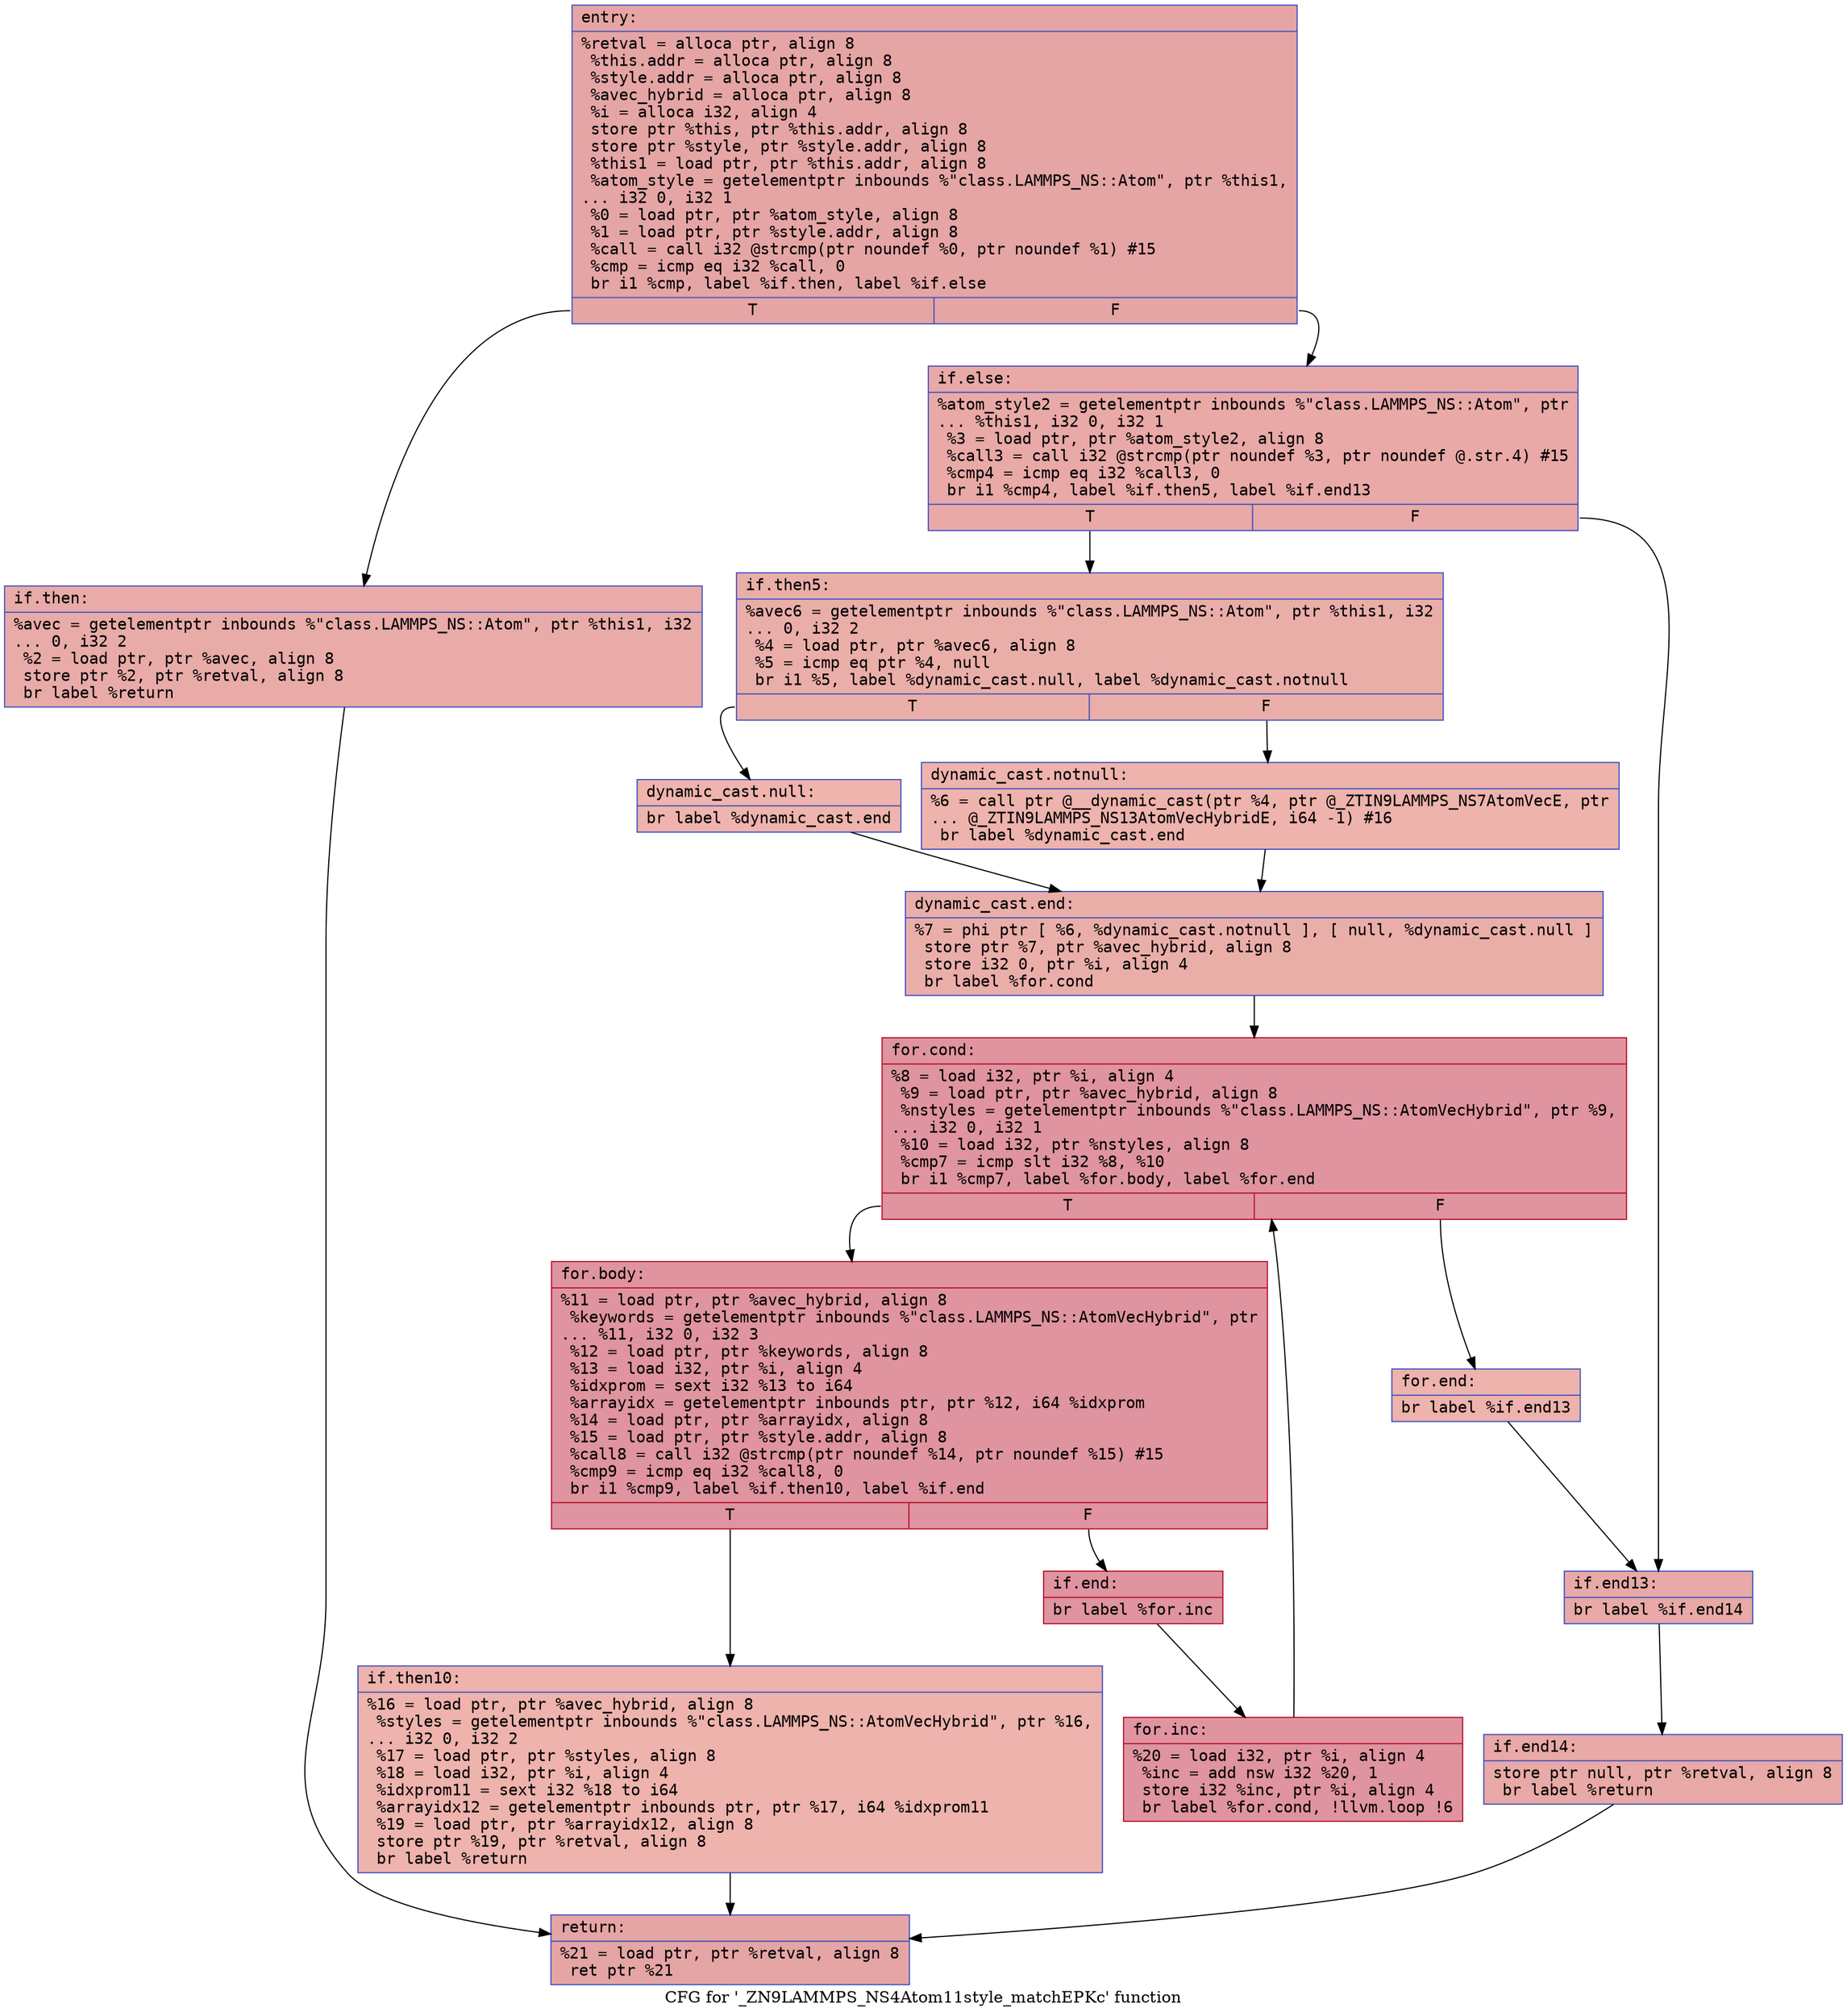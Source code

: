 digraph "CFG for '_ZN9LAMMPS_NS4Atom11style_matchEPKc' function" {
	label="CFG for '_ZN9LAMMPS_NS4Atom11style_matchEPKc' function";

	Node0x55aea8e1ce10 [shape=record,color="#3d50c3ff", style=filled, fillcolor="#c5333470" fontname="Courier",label="{entry:\l|  %retval = alloca ptr, align 8\l  %this.addr = alloca ptr, align 8\l  %style.addr = alloca ptr, align 8\l  %avec_hybrid = alloca ptr, align 8\l  %i = alloca i32, align 4\l  store ptr %this, ptr %this.addr, align 8\l  store ptr %style, ptr %style.addr, align 8\l  %this1 = load ptr, ptr %this.addr, align 8\l  %atom_style = getelementptr inbounds %\"class.LAMMPS_NS::Atom\", ptr %this1,\l... i32 0, i32 1\l  %0 = load ptr, ptr %atom_style, align 8\l  %1 = load ptr, ptr %style.addr, align 8\l  %call = call i32 @strcmp(ptr noundef %0, ptr noundef %1) #15\l  %cmp = icmp eq i32 %call, 0\l  br i1 %cmp, label %if.then, label %if.else\l|{<s0>T|<s1>F}}"];
	Node0x55aea8e1ce10:s0 -> Node0x55aea8e1d920[tooltip="entry -> if.then\nProbability 37.50%" ];
	Node0x55aea8e1ce10:s1 -> Node0x55aea8e1db30[tooltip="entry -> if.else\nProbability 62.50%" ];
	Node0x55aea8e1d920 [shape=record,color="#3d50c3ff", style=filled, fillcolor="#cc403a70" fontname="Courier",label="{if.then:\l|  %avec = getelementptr inbounds %\"class.LAMMPS_NS::Atom\", ptr %this1, i32\l... 0, i32 2\l  %2 = load ptr, ptr %avec, align 8\l  store ptr %2, ptr %retval, align 8\l  br label %return\l}"];
	Node0x55aea8e1d920 -> Node0x55aea8e1de50[tooltip="if.then -> return\nProbability 100.00%" ];
	Node0x55aea8e1db30 [shape=record,color="#3d50c3ff", style=filled, fillcolor="#ca3b3770" fontname="Courier",label="{if.else:\l|  %atom_style2 = getelementptr inbounds %\"class.LAMMPS_NS::Atom\", ptr\l... %this1, i32 0, i32 1\l  %3 = load ptr, ptr %atom_style2, align 8\l  %call3 = call i32 @strcmp(ptr noundef %3, ptr noundef @.str.4) #15\l  %cmp4 = icmp eq i32 %call3, 0\l  br i1 %cmp4, label %if.then5, label %if.end13\l|{<s0>T|<s1>F}}"];
	Node0x55aea8e1db30:s0 -> Node0x55aea8e1e2a0[tooltip="if.else -> if.then5\nProbability 37.50%" ];
	Node0x55aea8e1db30:s1 -> Node0x55aea8e1e320[tooltip="if.else -> if.end13\nProbability 62.50%" ];
	Node0x55aea8e1e2a0 [shape=record,color="#3d50c3ff", style=filled, fillcolor="#d0473d70" fontname="Courier",label="{if.then5:\l|  %avec6 = getelementptr inbounds %\"class.LAMMPS_NS::Atom\", ptr %this1, i32\l... 0, i32 2\l  %4 = load ptr, ptr %avec6, align 8\l  %5 = icmp eq ptr %4, null\l  br i1 %5, label %dynamic_cast.null, label %dynamic_cast.notnull\l|{<s0>T|<s1>F}}"];
	Node0x55aea8e1e2a0:s0 -> Node0x55aea8e1e670[tooltip="if.then5 -> dynamic_cast.null\nProbability 37.50%" ];
	Node0x55aea8e1e2a0:s1 -> Node0x55aea8e1e710[tooltip="if.then5 -> dynamic_cast.notnull\nProbability 62.50%" ];
	Node0x55aea8e1e710 [shape=record,color="#3d50c3ff", style=filled, fillcolor="#d6524470" fontname="Courier",label="{dynamic_cast.notnull:\l|  %6 = call ptr @__dynamic_cast(ptr %4, ptr @_ZTIN9LAMMPS_NS7AtomVecE, ptr\l... @_ZTIN9LAMMPS_NS13AtomVecHybridE, i64 -1) #16\l  br label %dynamic_cast.end\l}"];
	Node0x55aea8e1e710 -> Node0x55aea8e1eab0[tooltip="dynamic_cast.notnull -> dynamic_cast.end\nProbability 100.00%" ];
	Node0x55aea8e1e670 [shape=record,color="#3d50c3ff", style=filled, fillcolor="#d8564670" fontname="Courier",label="{dynamic_cast.null:\l|  br label %dynamic_cast.end\l}"];
	Node0x55aea8e1e670 -> Node0x55aea8e1eab0[tooltip="dynamic_cast.null -> dynamic_cast.end\nProbability 100.00%" ];
	Node0x55aea8e1eab0 [shape=record,color="#3d50c3ff", style=filled, fillcolor="#d0473d70" fontname="Courier",label="{dynamic_cast.end:\l|  %7 = phi ptr [ %6, %dynamic_cast.notnull ], [ null, %dynamic_cast.null ]\l  store ptr %7, ptr %avec_hybrid, align 8\l  store i32 0, ptr %i, align 4\l  br label %for.cond\l}"];
	Node0x55aea8e1eab0 -> Node0x55aea8e1daa0[tooltip="dynamic_cast.end -> for.cond\nProbability 100.00%" ];
	Node0x55aea8e1daa0 [shape=record,color="#b70d28ff", style=filled, fillcolor="#b70d2870" fontname="Courier",label="{for.cond:\l|  %8 = load i32, ptr %i, align 4\l  %9 = load ptr, ptr %avec_hybrid, align 8\l  %nstyles = getelementptr inbounds %\"class.LAMMPS_NS::AtomVecHybrid\", ptr %9,\l... i32 0, i32 1\l  %10 = load i32, ptr %nstyles, align 8\l  %cmp7 = icmp slt i32 %8, %10\l  br i1 %cmp7, label %for.body, label %for.end\l|{<s0>T|<s1>F}}"];
	Node0x55aea8e1daa0:s0 -> Node0x55aea8e1f300[tooltip="for.cond -> for.body\nProbability 96.88%" ];
	Node0x55aea8e1daa0:s1 -> Node0x55aea8e1f350[tooltip="for.cond -> for.end\nProbability 3.12%" ];
	Node0x55aea8e1f300 [shape=record,color="#b70d28ff", style=filled, fillcolor="#b70d2870" fontname="Courier",label="{for.body:\l|  %11 = load ptr, ptr %avec_hybrid, align 8\l  %keywords = getelementptr inbounds %\"class.LAMMPS_NS::AtomVecHybrid\", ptr\l... %11, i32 0, i32 3\l  %12 = load ptr, ptr %keywords, align 8\l  %13 = load i32, ptr %i, align 4\l  %idxprom = sext i32 %13 to i64\l  %arrayidx = getelementptr inbounds ptr, ptr %12, i64 %idxprom\l  %14 = load ptr, ptr %arrayidx, align 8\l  %15 = load ptr, ptr %style.addr, align 8\l  %call8 = call i32 @strcmp(ptr noundef %14, ptr noundef %15) #15\l  %cmp9 = icmp eq i32 %call8, 0\l  br i1 %cmp9, label %if.then10, label %if.end\l|{<s0>T|<s1>F}}"];
	Node0x55aea8e1f300:s0 -> Node0x55aea8e1fb10[tooltip="for.body -> if.then10\nProbability 3.12%" ];
	Node0x55aea8e1f300:s1 -> Node0x55aea8e1fb90[tooltip="for.body -> if.end\nProbability 96.88%" ];
	Node0x55aea8e1fb10 [shape=record,color="#3d50c3ff", style=filled, fillcolor="#d6524470" fontname="Courier",label="{if.then10:\l|  %16 = load ptr, ptr %avec_hybrid, align 8\l  %styles = getelementptr inbounds %\"class.LAMMPS_NS::AtomVecHybrid\", ptr %16,\l... i32 0, i32 2\l  %17 = load ptr, ptr %styles, align 8\l  %18 = load i32, ptr %i, align 4\l  %idxprom11 = sext i32 %18 to i64\l  %arrayidx12 = getelementptr inbounds ptr, ptr %17, i64 %idxprom11\l  %19 = load ptr, ptr %arrayidx12, align 8\l  store ptr %19, ptr %retval, align 8\l  br label %return\l}"];
	Node0x55aea8e1fb10 -> Node0x55aea8e1de50[tooltip="if.then10 -> return\nProbability 100.00%" ];
	Node0x55aea8e1fb90 [shape=record,color="#b70d28ff", style=filled, fillcolor="#b70d2870" fontname="Courier",label="{if.end:\l|  br label %for.inc\l}"];
	Node0x55aea8e1fb90 -> Node0x55aea8e20270[tooltip="if.end -> for.inc\nProbability 100.00%" ];
	Node0x55aea8e20270 [shape=record,color="#b70d28ff", style=filled, fillcolor="#b70d2870" fontname="Courier",label="{for.inc:\l|  %20 = load i32, ptr %i, align 4\l  %inc = add nsw i32 %20, 1\l  store i32 %inc, ptr %i, align 4\l  br label %for.cond, !llvm.loop !6\l}"];
	Node0x55aea8e20270 -> Node0x55aea8e1daa0[tooltip="for.inc -> for.cond\nProbability 100.00%" ];
	Node0x55aea8e1f350 [shape=record,color="#3d50c3ff", style=filled, fillcolor="#d6524470" fontname="Courier",label="{for.end:\l|  br label %if.end13\l}"];
	Node0x55aea8e1f350 -> Node0x55aea8e1e320[tooltip="for.end -> if.end13\nProbability 100.00%" ];
	Node0x55aea8e1e320 [shape=record,color="#3d50c3ff", style=filled, fillcolor="#ca3b3770" fontname="Courier",label="{if.end13:\l|  br label %if.end14\l}"];
	Node0x55aea8e1e320 -> Node0x55aea8e20750[tooltip="if.end13 -> if.end14\nProbability 100.00%" ];
	Node0x55aea8e20750 [shape=record,color="#3d50c3ff", style=filled, fillcolor="#ca3b3770" fontname="Courier",label="{if.end14:\l|  store ptr null, ptr %retval, align 8\l  br label %return\l}"];
	Node0x55aea8e20750 -> Node0x55aea8e1de50[tooltip="if.end14 -> return\nProbability 100.00%" ];
	Node0x55aea8e1de50 [shape=record,color="#3d50c3ff", style=filled, fillcolor="#c5333470" fontname="Courier",label="{return:\l|  %21 = load ptr, ptr %retval, align 8\l  ret ptr %21\l}"];
}
